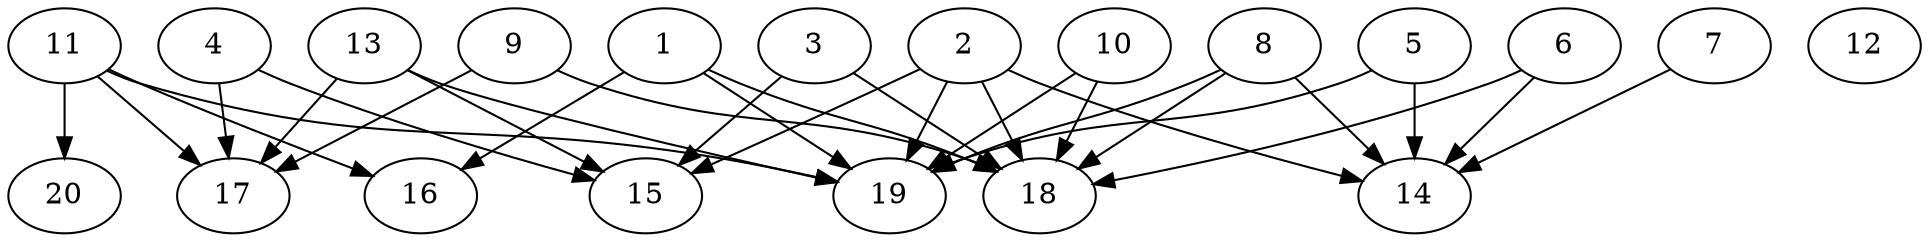 // DAG automatically generated by daggen at Thu Oct  3 13:58:43 2019
// ./daggen --dot -n 20 --ccr 0.3 --fat 0.9 --regular 0.9 --density 0.6 --mindata 5242880 --maxdata 52428800 
digraph G {
  1 [size="103058773", alpha="0.19", expect_size="30917632"] 
  1 -> 16 [size ="30917632"]
  1 -> 18 [size ="30917632"]
  1 -> 19 [size ="30917632"]
  2 [size="55965013", alpha="0.05", expect_size="16789504"] 
  2 -> 14 [size ="16789504"]
  2 -> 15 [size ="16789504"]
  2 -> 18 [size ="16789504"]
  2 -> 19 [size ="16789504"]
  3 [size="98225493", alpha="0.12", expect_size="29467648"] 
  3 -> 15 [size ="29467648"]
  3 -> 18 [size ="29467648"]
  4 [size="173963947", alpha="0.06", expect_size="52189184"] 
  4 -> 15 [size ="52189184"]
  4 -> 17 [size ="52189184"]
  5 [size="85811200", alpha="0.07", expect_size="25743360"] 
  5 -> 14 [size ="25743360"]
  5 -> 19 [size ="25743360"]
  6 [size="145520640", alpha="0.07", expect_size="43656192"] 
  6 -> 14 [size ="43656192"]
  6 -> 18 [size ="43656192"]
  7 [size="167611733", alpha="0.02", expect_size="50283520"] 
  7 -> 14 [size ="50283520"]
  8 [size="110830933", alpha="0.13", expect_size="33249280"] 
  8 -> 14 [size ="33249280"]
  8 -> 18 [size ="33249280"]
  8 -> 19 [size ="33249280"]
  9 [size="123794773", alpha="0.15", expect_size="37138432"] 
  9 -> 17 [size ="37138432"]
  9 -> 18 [size ="37138432"]
  10 [size="77434880", alpha="0.18", expect_size="23230464"] 
  10 -> 18 [size ="23230464"]
  10 -> 19 [size ="23230464"]
  11 [size="49353387", alpha="0.20", expect_size="14806016"] 
  11 -> 16 [size ="14806016"]
  11 -> 17 [size ="14806016"]
  11 -> 19 [size ="14806016"]
  11 -> 20 [size ="14806016"]
  12 [size="42960213", alpha="0.09", expect_size="12888064"] 
  13 [size="81247573", alpha="0.15", expect_size="24374272"] 
  13 -> 15 [size ="24374272"]
  13 -> 17 [size ="24374272"]
  13 -> 19 [size ="24374272"]
  14 [size="174155093", alpha="0.03", expect_size="52246528"] 
  15 [size="64822613", alpha="0.04", expect_size="19446784"] 
  16 [size="122139307", alpha="0.14", expect_size="36641792"] 
  17 [size="19722240", alpha="0.11", expect_size="5916672"] 
  18 [size="37963093", alpha="0.07", expect_size="11388928"] 
  19 [size="137407147", alpha="0.06", expect_size="41222144"] 
  20 [size="98836480", alpha="0.11", expect_size="29650944"] 
}
